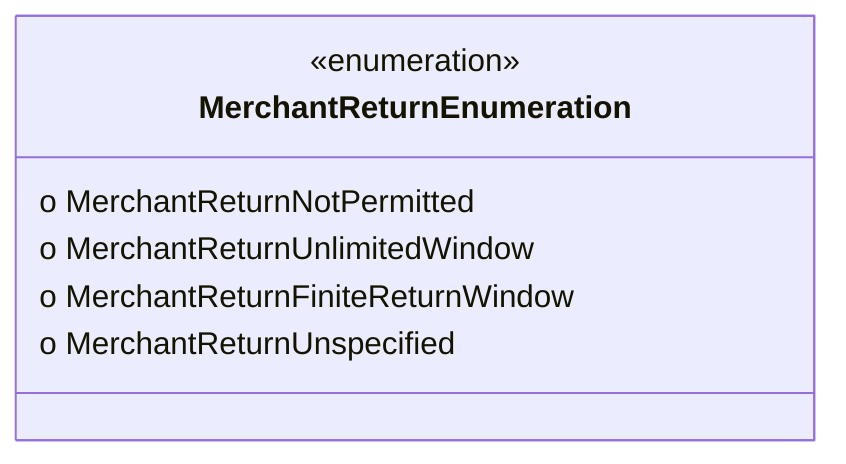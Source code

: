 classDiagram
  class MerchantReturnEnumeration {
<<enumeration>>
  o MerchantReturnNotPermitted
  o MerchantReturnUnlimitedWindow
  o MerchantReturnFiniteReturnWindow
  o MerchantReturnUnspecified
 }
